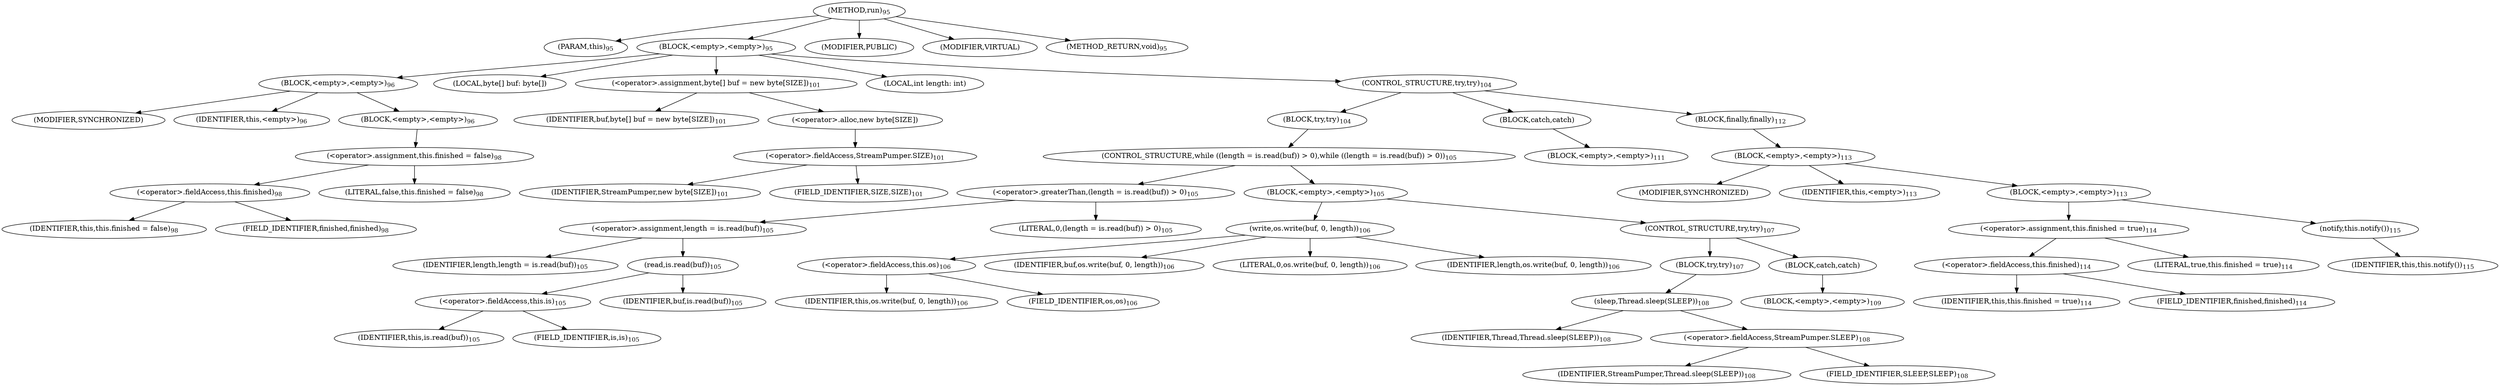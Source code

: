 digraph "run" {  
"56" [label = <(METHOD,run)<SUB>95</SUB>> ]
"7" [label = <(PARAM,this)<SUB>95</SUB>> ]
"57" [label = <(BLOCK,&lt;empty&gt;,&lt;empty&gt;)<SUB>95</SUB>> ]
"58" [label = <(BLOCK,&lt;empty&gt;,&lt;empty&gt;)<SUB>96</SUB>> ]
"59" [label = <(MODIFIER,SYNCHRONIZED)> ]
"6" [label = <(IDENTIFIER,this,&lt;empty&gt;)<SUB>96</SUB>> ]
"60" [label = <(BLOCK,&lt;empty&gt;,&lt;empty&gt;)<SUB>96</SUB>> ]
"61" [label = <(&lt;operator&gt;.assignment,this.finished = false)<SUB>98</SUB>> ]
"62" [label = <(&lt;operator&gt;.fieldAccess,this.finished)<SUB>98</SUB>> ]
"63" [label = <(IDENTIFIER,this,this.finished = false)<SUB>98</SUB>> ]
"64" [label = <(FIELD_IDENTIFIER,finished,finished)<SUB>98</SUB>> ]
"65" [label = <(LITERAL,false,this.finished = false)<SUB>98</SUB>> ]
"66" [label = <(LOCAL,byte[] buf: byte[])> ]
"67" [label = <(&lt;operator&gt;.assignment,byte[] buf = new byte[SIZE])<SUB>101</SUB>> ]
"68" [label = <(IDENTIFIER,buf,byte[] buf = new byte[SIZE])<SUB>101</SUB>> ]
"69" [label = <(&lt;operator&gt;.alloc,new byte[SIZE])> ]
"70" [label = <(&lt;operator&gt;.fieldAccess,StreamPumper.SIZE)<SUB>101</SUB>> ]
"71" [label = <(IDENTIFIER,StreamPumper,new byte[SIZE])<SUB>101</SUB>> ]
"72" [label = <(FIELD_IDENTIFIER,SIZE,SIZE)<SUB>101</SUB>> ]
"73" [label = <(LOCAL,int length: int)> ]
"74" [label = <(CONTROL_STRUCTURE,try,try)<SUB>104</SUB>> ]
"75" [label = <(BLOCK,try,try)<SUB>104</SUB>> ]
"76" [label = <(CONTROL_STRUCTURE,while ((length = is.read(buf)) &gt; 0),while ((length = is.read(buf)) &gt; 0))<SUB>105</SUB>> ]
"77" [label = <(&lt;operator&gt;.greaterThan,(length = is.read(buf)) &gt; 0)<SUB>105</SUB>> ]
"78" [label = <(&lt;operator&gt;.assignment,length = is.read(buf))<SUB>105</SUB>> ]
"79" [label = <(IDENTIFIER,length,length = is.read(buf))<SUB>105</SUB>> ]
"80" [label = <(read,is.read(buf))<SUB>105</SUB>> ]
"81" [label = <(&lt;operator&gt;.fieldAccess,this.is)<SUB>105</SUB>> ]
"82" [label = <(IDENTIFIER,this,is.read(buf))<SUB>105</SUB>> ]
"83" [label = <(FIELD_IDENTIFIER,is,is)<SUB>105</SUB>> ]
"84" [label = <(IDENTIFIER,buf,is.read(buf))<SUB>105</SUB>> ]
"85" [label = <(LITERAL,0,(length = is.read(buf)) &gt; 0)<SUB>105</SUB>> ]
"86" [label = <(BLOCK,&lt;empty&gt;,&lt;empty&gt;)<SUB>105</SUB>> ]
"87" [label = <(write,os.write(buf, 0, length))<SUB>106</SUB>> ]
"88" [label = <(&lt;operator&gt;.fieldAccess,this.os)<SUB>106</SUB>> ]
"89" [label = <(IDENTIFIER,this,os.write(buf, 0, length))<SUB>106</SUB>> ]
"90" [label = <(FIELD_IDENTIFIER,os,os)<SUB>106</SUB>> ]
"91" [label = <(IDENTIFIER,buf,os.write(buf, 0, length))<SUB>106</SUB>> ]
"92" [label = <(LITERAL,0,os.write(buf, 0, length))<SUB>106</SUB>> ]
"93" [label = <(IDENTIFIER,length,os.write(buf, 0, length))<SUB>106</SUB>> ]
"94" [label = <(CONTROL_STRUCTURE,try,try)<SUB>107</SUB>> ]
"95" [label = <(BLOCK,try,try)<SUB>107</SUB>> ]
"96" [label = <(sleep,Thread.sleep(SLEEP))<SUB>108</SUB>> ]
"97" [label = <(IDENTIFIER,Thread,Thread.sleep(SLEEP))<SUB>108</SUB>> ]
"98" [label = <(&lt;operator&gt;.fieldAccess,StreamPumper.SLEEP)<SUB>108</SUB>> ]
"99" [label = <(IDENTIFIER,StreamPumper,Thread.sleep(SLEEP))<SUB>108</SUB>> ]
"100" [label = <(FIELD_IDENTIFIER,SLEEP,SLEEP)<SUB>108</SUB>> ]
"101" [label = <(BLOCK,catch,catch)> ]
"102" [label = <(BLOCK,&lt;empty&gt;,&lt;empty&gt;)<SUB>109</SUB>> ]
"103" [label = <(BLOCK,catch,catch)> ]
"104" [label = <(BLOCK,&lt;empty&gt;,&lt;empty&gt;)<SUB>111</SUB>> ]
"105" [label = <(BLOCK,finally,finally)<SUB>112</SUB>> ]
"106" [label = <(BLOCK,&lt;empty&gt;,&lt;empty&gt;)<SUB>113</SUB>> ]
"107" [label = <(MODIFIER,SYNCHRONIZED)> ]
"8" [label = <(IDENTIFIER,this,&lt;empty&gt;)<SUB>113</SUB>> ]
"108" [label = <(BLOCK,&lt;empty&gt;,&lt;empty&gt;)<SUB>113</SUB>> ]
"109" [label = <(&lt;operator&gt;.assignment,this.finished = true)<SUB>114</SUB>> ]
"110" [label = <(&lt;operator&gt;.fieldAccess,this.finished)<SUB>114</SUB>> ]
"111" [label = <(IDENTIFIER,this,this.finished = true)<SUB>114</SUB>> ]
"112" [label = <(FIELD_IDENTIFIER,finished,finished)<SUB>114</SUB>> ]
"113" [label = <(LITERAL,true,this.finished = true)<SUB>114</SUB>> ]
"114" [label = <(notify,this.notify())<SUB>115</SUB>> ]
"9" [label = <(IDENTIFIER,this,this.notify())<SUB>115</SUB>> ]
"115" [label = <(MODIFIER,PUBLIC)> ]
"116" [label = <(MODIFIER,VIRTUAL)> ]
"117" [label = <(METHOD_RETURN,void)<SUB>95</SUB>> ]
  "56" -> "7" 
  "56" -> "57" 
  "56" -> "115" 
  "56" -> "116" 
  "56" -> "117" 
  "57" -> "58" 
  "57" -> "66" 
  "57" -> "67" 
  "57" -> "73" 
  "57" -> "74" 
  "58" -> "59" 
  "58" -> "6" 
  "58" -> "60" 
  "60" -> "61" 
  "61" -> "62" 
  "61" -> "65" 
  "62" -> "63" 
  "62" -> "64" 
  "67" -> "68" 
  "67" -> "69" 
  "69" -> "70" 
  "70" -> "71" 
  "70" -> "72" 
  "74" -> "75" 
  "74" -> "103" 
  "74" -> "105" 
  "75" -> "76" 
  "76" -> "77" 
  "76" -> "86" 
  "77" -> "78" 
  "77" -> "85" 
  "78" -> "79" 
  "78" -> "80" 
  "80" -> "81" 
  "80" -> "84" 
  "81" -> "82" 
  "81" -> "83" 
  "86" -> "87" 
  "86" -> "94" 
  "87" -> "88" 
  "87" -> "91" 
  "87" -> "92" 
  "87" -> "93" 
  "88" -> "89" 
  "88" -> "90" 
  "94" -> "95" 
  "94" -> "101" 
  "95" -> "96" 
  "96" -> "97" 
  "96" -> "98" 
  "98" -> "99" 
  "98" -> "100" 
  "101" -> "102" 
  "103" -> "104" 
  "105" -> "106" 
  "106" -> "107" 
  "106" -> "8" 
  "106" -> "108" 
  "108" -> "109" 
  "108" -> "114" 
  "109" -> "110" 
  "109" -> "113" 
  "110" -> "111" 
  "110" -> "112" 
  "114" -> "9" 
}
